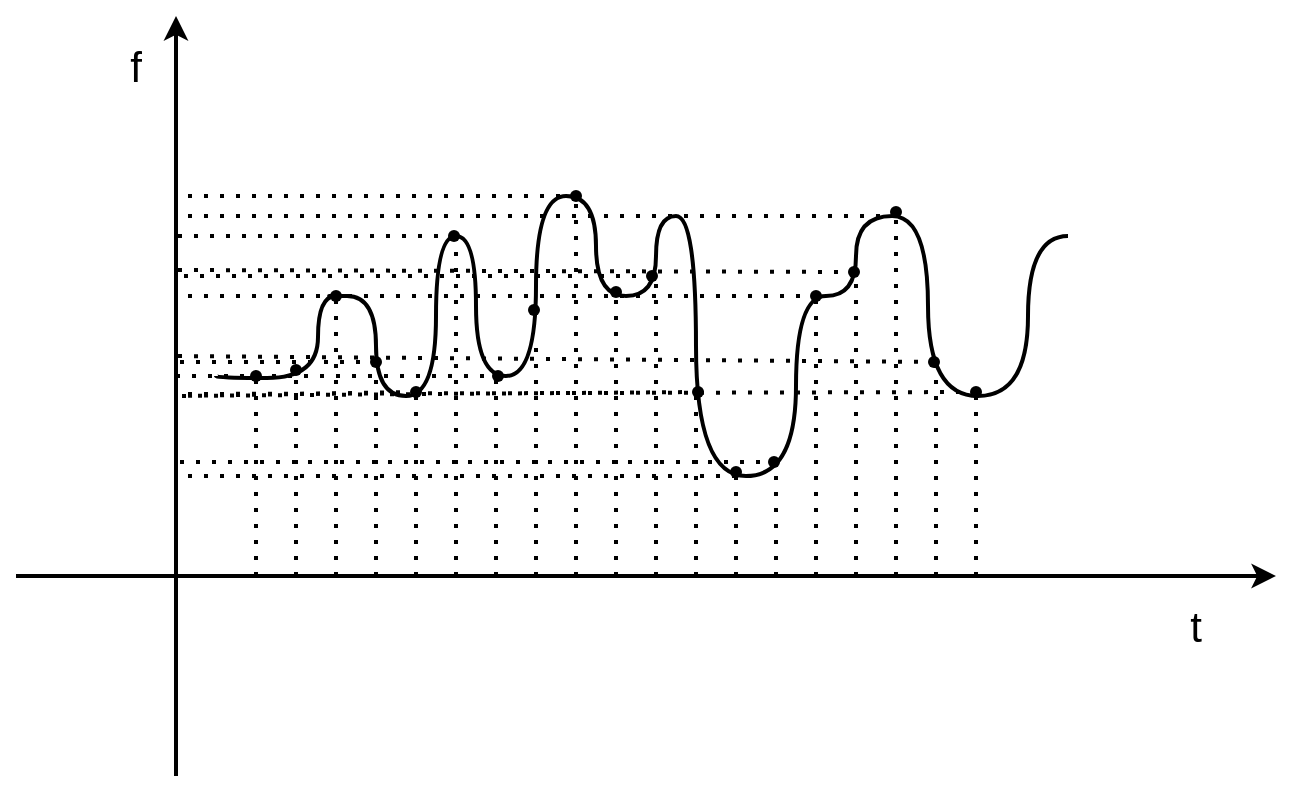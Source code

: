 <mxfile version="23.0.2" type="device">
  <diagram name="Page-1" id="CBSfPx6PASesNfvel1Dw">
    <mxGraphModel dx="2074" dy="1073" grid="1" gridSize="10" guides="1" tooltips="1" connect="1" arrows="1" fold="1" page="1" pageScale="1" pageWidth="850" pageHeight="1100" math="0" shadow="0">
      <root>
        <mxCell id="0" />
        <mxCell id="1" parent="0" />
        <mxCell id="R06cjU39807we7GColXo-1" value="" style="endArrow=classic;html=1;rounded=0;strokeWidth=2;" parent="1" edge="1">
          <mxGeometry width="50" height="50" relative="1" as="geometry">
            <mxPoint x="200" y="540" as="sourcePoint" />
            <mxPoint x="200" y="160" as="targetPoint" />
          </mxGeometry>
        </mxCell>
        <mxCell id="R06cjU39807we7GColXo-2" value="" style="endArrow=classic;html=1;rounded=0;strokeWidth=2;" parent="1" edge="1">
          <mxGeometry width="50" height="50" relative="1" as="geometry">
            <mxPoint x="120" y="440" as="sourcePoint" />
            <mxPoint x="750" y="440" as="targetPoint" />
          </mxGeometry>
        </mxCell>
        <mxCell id="R06cjU39807we7GColXo-5" value="" style="endArrow=none;dashed=1;html=1;dashPattern=1 3;strokeWidth=2;rounded=0;" parent="1" edge="1" source="TVk6Wk5t55_vwc32AVuu-6">
          <mxGeometry width="50" height="50" relative="1" as="geometry">
            <mxPoint x="240" y="440" as="sourcePoint" />
            <mxPoint x="240" y="340" as="targetPoint" />
          </mxGeometry>
        </mxCell>
        <mxCell id="R06cjU39807we7GColXo-9" value="" style="endArrow=none;dashed=1;html=1;dashPattern=1 3;strokeWidth=2;rounded=0;" parent="1" edge="1">
          <mxGeometry width="50" height="50" relative="1" as="geometry">
            <mxPoint x="320" y="440" as="sourcePoint" />
            <mxPoint x="320" y="350" as="targetPoint" />
          </mxGeometry>
        </mxCell>
        <mxCell id="R06cjU39807we7GColXo-11" value="" style="endArrow=none;dashed=1;html=1;dashPattern=1 3;strokeWidth=2;rounded=0;" parent="1" edge="1">
          <mxGeometry width="50" height="50" relative="1" as="geometry">
            <mxPoint x="360" y="440" as="sourcePoint" />
            <mxPoint x="360" y="340" as="targetPoint" />
          </mxGeometry>
        </mxCell>
        <mxCell id="R06cjU39807we7GColXo-12" value="" style="endArrow=none;dashed=1;html=1;dashPattern=1 3;strokeWidth=2;rounded=0;" parent="1" edge="1" source="TVk6Wk5t55_vwc32AVuu-18">
          <mxGeometry width="50" height="50" relative="1" as="geometry">
            <mxPoint x="440" y="290" as="sourcePoint" />
            <mxPoint x="200" y="290" as="targetPoint" />
          </mxGeometry>
        </mxCell>
        <mxCell id="R06cjU39807we7GColXo-14" value="" style="endArrow=none;dashed=1;html=1;dashPattern=1 3;strokeWidth=2;rounded=0;" parent="1" edge="1">
          <mxGeometry width="50" height="50" relative="1" as="geometry">
            <mxPoint x="440" y="440" as="sourcePoint" />
            <mxPoint x="440" y="290" as="targetPoint" />
          </mxGeometry>
        </mxCell>
        <mxCell id="R06cjU39807we7GColXo-15" value="" style="endArrow=none;dashed=1;html=1;dashPattern=1 3;strokeWidth=2;rounded=0;" parent="1" edge="1">
          <mxGeometry width="50" height="50" relative="1" as="geometry">
            <mxPoint x="400" y="250" as="sourcePoint" />
            <mxPoint x="200" y="250" as="targetPoint" />
          </mxGeometry>
        </mxCell>
        <mxCell id="R06cjU39807we7GColXo-16" value="" style="endArrow=none;dashed=1;html=1;dashPattern=1 3;strokeWidth=2;rounded=0;" parent="1" edge="1">
          <mxGeometry width="50" height="50" relative="1" as="geometry">
            <mxPoint x="354" y="340" as="sourcePoint" />
            <mxPoint x="200" y="340" as="targetPoint" />
          </mxGeometry>
        </mxCell>
        <mxCell id="R06cjU39807we7GColXo-17" value="" style="endArrow=none;dashed=1;html=1;dashPattern=1 3;strokeWidth=2;rounded=0;" parent="1" edge="1">
          <mxGeometry width="50" height="50" relative="1" as="geometry">
            <mxPoint x="480" y="440" as="sourcePoint" />
            <mxPoint x="480" y="390" as="targetPoint" />
          </mxGeometry>
        </mxCell>
        <mxCell id="R06cjU39807we7GColXo-18" value="" style="endArrow=none;dashed=1;html=1;dashPattern=1 3;strokeWidth=2;rounded=0;" parent="1" edge="1">
          <mxGeometry width="50" height="50" relative="1" as="geometry">
            <mxPoint x="480" y="390" as="sourcePoint" />
            <mxPoint x="200" y="390" as="targetPoint" />
          </mxGeometry>
        </mxCell>
        <mxCell id="R06cjU39807we7GColXo-19" value="" style="endArrow=none;dashed=1;html=1;dashPattern=1 3;strokeWidth=2;rounded=0;" parent="1" edge="1">
          <mxGeometry width="50" height="50" relative="1" as="geometry">
            <mxPoint x="520" y="440" as="sourcePoint" />
            <mxPoint x="520" y="300" as="targetPoint" />
          </mxGeometry>
        </mxCell>
        <mxCell id="R06cjU39807we7GColXo-20" value="" style="endArrow=none;dashed=1;html=1;dashPattern=1 3;strokeWidth=2;rounded=0;" parent="1" edge="1">
          <mxGeometry width="50" height="50" relative="1" as="geometry">
            <mxPoint x="520" y="300" as="sourcePoint" />
            <mxPoint x="200" y="300" as="targetPoint" />
          </mxGeometry>
        </mxCell>
        <mxCell id="R06cjU39807we7GColXo-21" value="" style="endArrow=none;dashed=1;html=1;dashPattern=1 3;strokeWidth=2;rounded=0;" parent="1" edge="1">
          <mxGeometry width="50" height="50" relative="1" as="geometry">
            <mxPoint x="560" y="440" as="sourcePoint" />
            <mxPoint x="560" y="260" as="targetPoint" />
          </mxGeometry>
        </mxCell>
        <mxCell id="R06cjU39807we7GColXo-22" value="" style="endArrow=none;dashed=1;html=1;dashPattern=1 3;strokeWidth=2;rounded=0;" parent="1" edge="1">
          <mxGeometry width="50" height="50" relative="1" as="geometry">
            <mxPoint x="560" y="260" as="sourcePoint" />
            <mxPoint x="200" y="260" as="targetPoint" />
          </mxGeometry>
        </mxCell>
        <mxCell id="R06cjU39807we7GColXo-23" value="" style="endArrow=none;dashed=1;html=1;dashPattern=1 3;strokeWidth=2;rounded=0;" parent="1" edge="1">
          <mxGeometry width="50" height="50" relative="1" as="geometry">
            <mxPoint x="600" y="440" as="sourcePoint" />
            <mxPoint x="600" y="350" as="targetPoint" />
          </mxGeometry>
        </mxCell>
        <mxCell id="R06cjU39807we7GColXo-25" value="&lt;h4&gt;&lt;span style=&quot;font-weight: normal;&quot;&gt;&lt;font style=&quot;font-size: 21px;&quot;&gt;f&lt;/font&gt;&lt;/span&gt;&lt;/h4&gt;" style="text;html=1;strokeColor=none;fillColor=none;align=center;verticalAlign=middle;whiteSpace=wrap;rounded=0;" parent="1" vertex="1">
          <mxGeometry x="150" y="170" width="60" height="30" as="geometry" />
        </mxCell>
        <mxCell id="R06cjU39807we7GColXo-26" value="&lt;h4&gt;&lt;span style=&quot;font-weight: normal;&quot;&gt;&lt;font style=&quot;font-size: 21px;&quot;&gt;t&lt;/font&gt;&lt;/span&gt;&lt;/h4&gt;" style="text;html=1;strokeColor=none;fillColor=none;align=center;verticalAlign=middle;whiteSpace=wrap;rounded=0;" parent="1" vertex="1">
          <mxGeometry x="680" y="450" width="60" height="30" as="geometry" />
        </mxCell>
        <mxCell id="R06cjU39807we7GColXo-35" value="" style="endArrow=none;dashed=1;html=1;dashPattern=1 3;strokeWidth=2;rounded=0;" parent="1" edge="1">
          <mxGeometry width="50" height="50" relative="1" as="geometry">
            <mxPoint x="280" y="440" as="sourcePoint" />
            <mxPoint x="280" y="300" as="targetPoint" />
          </mxGeometry>
        </mxCell>
        <mxCell id="R06cjU39807we7GColXo-38" value="" style="endArrow=none;dashed=1;html=1;dashPattern=1 3;strokeWidth=2;rounded=0;" parent="1" edge="1">
          <mxGeometry width="50" height="50" relative="1" as="geometry">
            <mxPoint x="400" y="440" as="sourcePoint" />
            <mxPoint x="400" y="250" as="targetPoint" />
          </mxGeometry>
        </mxCell>
        <mxCell id="TVk6Wk5t55_vwc32AVuu-1" value="" style="curved=1;endArrow=none;html=1;rounded=0;edgeStyle=orthogonalEdgeStyle;endFill=0;strokeWidth=2;" edge="1" parent="1" source="TVk6Wk5t55_vwc32AVuu-8">
          <mxGeometry width="50" height="50" relative="1" as="geometry">
            <mxPoint x="220" y="340" as="sourcePoint" />
            <mxPoint x="646" y="270" as="targetPoint" />
            <Array as="points">
              <mxPoint x="271" y="300" />
              <mxPoint x="300" y="300" />
              <mxPoint x="300" y="350" />
              <mxPoint x="330" y="350" />
              <mxPoint x="330" y="270" />
              <mxPoint x="350" y="270" />
              <mxPoint x="350" y="340" />
              <mxPoint x="380" y="340" />
              <mxPoint x="380" y="250" />
              <mxPoint x="410" y="250" />
              <mxPoint x="410" y="300" />
              <mxPoint x="440" y="300" />
              <mxPoint x="440" y="260" />
              <mxPoint x="460" y="260" />
              <mxPoint x="460" y="390" />
              <mxPoint x="510" y="390" />
              <mxPoint x="510" y="300" />
              <mxPoint x="540" y="300" />
              <mxPoint x="540" y="260" />
              <mxPoint x="576" y="260" />
              <mxPoint x="576" y="350" />
              <mxPoint x="626" y="350" />
              <mxPoint x="626" y="270" />
            </Array>
          </mxGeometry>
        </mxCell>
        <mxCell id="TVk6Wk5t55_vwc32AVuu-7" value="" style="endArrow=none;dashed=1;html=1;dashPattern=1 3;strokeWidth=2;rounded=0;" edge="1" parent="1" target="TVk6Wk5t55_vwc32AVuu-6">
          <mxGeometry width="50" height="50" relative="1" as="geometry">
            <mxPoint x="240" y="440" as="sourcePoint" />
            <mxPoint x="240" y="340" as="targetPoint" />
          </mxGeometry>
        </mxCell>
        <mxCell id="TVk6Wk5t55_vwc32AVuu-6" value="" style="shape=waypoint;sketch=0;fillStyle=solid;size=6;pointerEvents=1;points=[];fillColor=none;resizable=0;rotatable=0;perimeter=centerPerimeter;snapToPoint=1;" vertex="1" parent="1">
          <mxGeometry x="230" y="330" width="20" height="20" as="geometry" />
        </mxCell>
        <mxCell id="TVk6Wk5t55_vwc32AVuu-9" value="" style="curved=1;endArrow=none;html=1;rounded=0;edgeStyle=orthogonalEdgeStyle;endFill=0;strokeWidth=2;" edge="1" parent="1" target="TVk6Wk5t55_vwc32AVuu-8">
          <mxGeometry width="50" height="50" relative="1" as="geometry">
            <mxPoint x="220" y="340" as="sourcePoint" />
            <mxPoint x="646" y="270" as="targetPoint" />
            <Array as="points">
              <mxPoint x="220" y="341" />
              <mxPoint x="271" y="341" />
            </Array>
          </mxGeometry>
        </mxCell>
        <mxCell id="TVk6Wk5t55_vwc32AVuu-8" value="" style="shape=waypoint;sketch=0;fillStyle=solid;size=6;pointerEvents=1;points=[];fillColor=none;resizable=0;rotatable=0;perimeter=centerPerimeter;snapToPoint=1;" vertex="1" parent="1">
          <mxGeometry x="270" y="290" width="20" height="20" as="geometry" />
        </mxCell>
        <mxCell id="TVk6Wk5t55_vwc32AVuu-10" value="" style="shape=waypoint;sketch=0;fillStyle=solid;size=6;pointerEvents=1;points=[];fillColor=none;resizable=0;rotatable=0;perimeter=centerPerimeter;snapToPoint=1;" vertex="1" parent="1">
          <mxGeometry x="310" y="338" width="20" height="20" as="geometry" />
        </mxCell>
        <mxCell id="TVk6Wk5t55_vwc32AVuu-14" value="" style="endArrow=none;dashed=1;html=1;dashPattern=1 3;strokeWidth=2;rounded=0;" edge="1" parent="1" source="TVk6Wk5t55_vwc32AVuu-10">
          <mxGeometry width="50" height="50" relative="1" as="geometry">
            <mxPoint x="300" y="630" as="sourcePoint" />
            <mxPoint x="200" y="350" as="targetPoint" />
          </mxGeometry>
        </mxCell>
        <mxCell id="TVk6Wk5t55_vwc32AVuu-15" value="" style="shape=waypoint;sketch=0;fillStyle=solid;size=6;pointerEvents=1;points=[];fillColor=none;resizable=0;rotatable=0;perimeter=centerPerimeter;snapToPoint=1;" vertex="1" parent="1">
          <mxGeometry x="351" y="330" width="20" height="20" as="geometry" />
        </mxCell>
        <mxCell id="TVk6Wk5t55_vwc32AVuu-17" value="" style="shape=waypoint;sketch=0;fillStyle=solid;size=6;pointerEvents=1;points=[];fillColor=none;resizable=0;rotatable=0;perimeter=centerPerimeter;snapToPoint=1;" vertex="1" parent="1">
          <mxGeometry x="390" y="240" width="20" height="20" as="geometry" />
        </mxCell>
        <mxCell id="TVk6Wk5t55_vwc32AVuu-19" value="" style="endArrow=none;dashed=1;html=1;dashPattern=1 3;strokeWidth=2;rounded=0;" edge="1" parent="1" target="TVk6Wk5t55_vwc32AVuu-18">
          <mxGeometry width="50" height="50" relative="1" as="geometry">
            <mxPoint x="440" y="290" as="sourcePoint" />
            <mxPoint x="200" y="290" as="targetPoint" />
          </mxGeometry>
        </mxCell>
        <mxCell id="TVk6Wk5t55_vwc32AVuu-18" value="" style="shape=waypoint;sketch=0;fillStyle=solid;size=6;pointerEvents=1;points=[];fillColor=none;resizable=0;rotatable=0;perimeter=centerPerimeter;snapToPoint=1;" vertex="1" parent="1">
          <mxGeometry x="428" y="280" width="20" height="20" as="geometry" />
        </mxCell>
        <mxCell id="TVk6Wk5t55_vwc32AVuu-20" value="" style="shape=waypoint;sketch=0;fillStyle=solid;size=6;pointerEvents=1;points=[];fillColor=none;resizable=0;rotatable=0;perimeter=centerPerimeter;snapToPoint=1;" vertex="1" parent="1">
          <mxGeometry x="470" y="378" width="20" height="20" as="geometry" />
        </mxCell>
        <mxCell id="TVk6Wk5t55_vwc32AVuu-21" value="" style="shape=waypoint;sketch=0;fillStyle=solid;size=6;pointerEvents=1;points=[];fillColor=none;resizable=0;rotatable=0;perimeter=centerPerimeter;snapToPoint=1;" vertex="1" parent="1">
          <mxGeometry x="510" y="290" width="20" height="20" as="geometry" />
        </mxCell>
        <mxCell id="TVk6Wk5t55_vwc32AVuu-22" value="" style="shape=waypoint;sketch=0;fillStyle=solid;size=6;pointerEvents=1;points=[];fillColor=none;resizable=0;rotatable=0;perimeter=centerPerimeter;snapToPoint=1;" vertex="1" parent="1">
          <mxGeometry x="550" y="248" width="20" height="20" as="geometry" />
        </mxCell>
        <mxCell id="TVk6Wk5t55_vwc32AVuu-23" value="" style="shape=waypoint;sketch=0;fillStyle=solid;size=6;pointerEvents=1;points=[];fillColor=none;resizable=0;rotatable=0;perimeter=centerPerimeter;snapToPoint=1;" vertex="1" parent="1">
          <mxGeometry x="590" y="338" width="20" height="20" as="geometry" />
        </mxCell>
        <mxCell id="TVk6Wk5t55_vwc32AVuu-24" value="" style="endArrow=none;dashed=1;html=1;dashPattern=1 3;strokeWidth=2;rounded=0;" edge="1" parent="1">
          <mxGeometry width="50" height="50" relative="1" as="geometry">
            <mxPoint x="260" y="440" as="sourcePoint" />
            <mxPoint x="260" y="340" as="targetPoint" />
          </mxGeometry>
        </mxCell>
        <mxCell id="TVk6Wk5t55_vwc32AVuu-25" value="" style="shape=waypoint;sketch=0;fillStyle=solid;size=6;pointerEvents=1;points=[];fillColor=none;resizable=0;rotatable=0;perimeter=centerPerimeter;snapToPoint=1;" vertex="1" parent="1">
          <mxGeometry x="250" y="327" width="20" height="20" as="geometry" />
        </mxCell>
        <mxCell id="TVk6Wk5t55_vwc32AVuu-26" value="" style="shape=waypoint;sketch=0;fillStyle=solid;size=6;pointerEvents=1;points=[];fillColor=none;resizable=0;rotatable=0;perimeter=centerPerimeter;snapToPoint=1;" vertex="1" parent="1">
          <mxGeometry x="290" y="323" width="20" height="20" as="geometry" />
        </mxCell>
        <mxCell id="TVk6Wk5t55_vwc32AVuu-27" value="" style="endArrow=none;dashed=1;html=1;dashPattern=1 3;strokeWidth=2;rounded=0;" edge="1" parent="1">
          <mxGeometry width="50" height="50" relative="1" as="geometry">
            <mxPoint x="300" y="440" as="sourcePoint" />
            <mxPoint x="300" y="340" as="targetPoint" />
          </mxGeometry>
        </mxCell>
        <mxCell id="TVk6Wk5t55_vwc32AVuu-28" value="" style="endArrow=none;dashed=1;html=1;dashPattern=1 3;strokeWidth=2;rounded=0;" edge="1" parent="1">
          <mxGeometry width="50" height="50" relative="1" as="geometry">
            <mxPoint x="340" y="270" as="sourcePoint" />
            <mxPoint x="340" y="440" as="targetPoint" />
          </mxGeometry>
        </mxCell>
        <mxCell id="TVk6Wk5t55_vwc32AVuu-29" value="" style="shape=waypoint;sketch=0;fillStyle=solid;size=6;pointerEvents=1;points=[];fillColor=none;resizable=0;rotatable=0;perimeter=centerPerimeter;snapToPoint=1;" vertex="1" parent="1">
          <mxGeometry x="329" y="260" width="20" height="20" as="geometry" />
        </mxCell>
        <mxCell id="TVk6Wk5t55_vwc32AVuu-32" value="" style="endArrow=none;dashed=1;html=1;dashPattern=1 3;strokeWidth=2;rounded=0;" edge="1" parent="1">
          <mxGeometry width="50" height="50" relative="1" as="geometry">
            <mxPoint x="380" y="440" as="sourcePoint" />
            <mxPoint x="380" y="320" as="targetPoint" />
          </mxGeometry>
        </mxCell>
        <mxCell id="TVk6Wk5t55_vwc32AVuu-33" value="" style="shape=waypoint;sketch=0;fillStyle=solid;size=6;pointerEvents=1;points=[];fillColor=none;resizable=0;rotatable=0;perimeter=centerPerimeter;snapToPoint=1;" vertex="1" parent="1">
          <mxGeometry x="369" y="297" width="20" height="20" as="geometry" />
        </mxCell>
        <mxCell id="TVk6Wk5t55_vwc32AVuu-34" value="" style="endArrow=none;dashed=1;html=1;dashPattern=1 3;strokeWidth=2;rounded=0;" edge="1" parent="1">
          <mxGeometry width="50" height="50" relative="1" as="geometry">
            <mxPoint x="420" y="440" as="sourcePoint" />
            <mxPoint x="420" y="300" as="targetPoint" />
          </mxGeometry>
        </mxCell>
        <mxCell id="TVk6Wk5t55_vwc32AVuu-35" value="" style="shape=waypoint;sketch=0;fillStyle=solid;size=6;pointerEvents=1;points=[];fillColor=none;resizable=0;rotatable=0;perimeter=centerPerimeter;snapToPoint=1;" vertex="1" parent="1">
          <mxGeometry x="410" y="288" width="20" height="20" as="geometry" />
        </mxCell>
        <mxCell id="TVk6Wk5t55_vwc32AVuu-36" value="" style="endArrow=none;dashed=1;html=1;dashPattern=1 3;strokeWidth=2;rounded=0;" edge="1" parent="1">
          <mxGeometry width="50" height="50" relative="1" as="geometry">
            <mxPoint x="460" y="440" as="sourcePoint" />
            <mxPoint x="460" y="350" as="targetPoint" />
          </mxGeometry>
        </mxCell>
        <mxCell id="TVk6Wk5t55_vwc32AVuu-37" value="" style="shape=waypoint;sketch=0;fillStyle=solid;size=6;pointerEvents=1;points=[];fillColor=none;resizable=0;rotatable=0;perimeter=centerPerimeter;snapToPoint=1;" vertex="1" parent="1">
          <mxGeometry x="451" y="338" width="20" height="20" as="geometry" />
        </mxCell>
        <mxCell id="TVk6Wk5t55_vwc32AVuu-38" value="" style="shape=waypoint;sketch=0;fillStyle=solid;size=6;pointerEvents=1;points=[];fillColor=none;resizable=0;rotatable=0;perimeter=centerPerimeter;snapToPoint=1;" vertex="1" parent="1">
          <mxGeometry x="489" y="373" width="20" height="20" as="geometry" />
        </mxCell>
        <mxCell id="TVk6Wk5t55_vwc32AVuu-39" value="" style="endArrow=none;dashed=1;html=1;dashPattern=1 3;strokeWidth=2;rounded=0;" edge="1" parent="1">
          <mxGeometry width="50" height="50" relative="1" as="geometry">
            <mxPoint x="500" y="440" as="sourcePoint" />
            <mxPoint x="500" y="380" as="targetPoint" />
          </mxGeometry>
        </mxCell>
        <mxCell id="TVk6Wk5t55_vwc32AVuu-40" value="" style="endArrow=none;dashed=1;html=1;dashPattern=1 3;strokeWidth=2;rounded=0;" edge="1" parent="1">
          <mxGeometry width="50" height="50" relative="1" as="geometry">
            <mxPoint x="540" y="440" as="sourcePoint" />
            <mxPoint x="540" y="280" as="targetPoint" />
          </mxGeometry>
        </mxCell>
        <mxCell id="TVk6Wk5t55_vwc32AVuu-41" value="" style="shape=waypoint;sketch=0;fillStyle=solid;size=6;pointerEvents=1;points=[];fillColor=none;resizable=0;rotatable=0;perimeter=centerPerimeter;snapToPoint=1;" vertex="1" parent="1">
          <mxGeometry x="529" y="278" width="20" height="20" as="geometry" />
        </mxCell>
        <mxCell id="TVk6Wk5t55_vwc32AVuu-42" value="" style="endArrow=none;dashed=1;html=1;dashPattern=1 3;strokeWidth=2;rounded=0;" edge="1" parent="1">
          <mxGeometry width="50" height="50" relative="1" as="geometry">
            <mxPoint x="580" y="440" as="sourcePoint" />
            <mxPoint x="580" y="330" as="targetPoint" />
          </mxGeometry>
        </mxCell>
        <mxCell id="TVk6Wk5t55_vwc32AVuu-43" value="" style="shape=waypoint;sketch=0;fillStyle=solid;size=6;pointerEvents=1;points=[];fillColor=none;resizable=0;rotatable=0;perimeter=centerPerimeter;snapToPoint=1;" vertex="1" parent="1">
          <mxGeometry x="569" y="323" width="20" height="20" as="geometry" />
        </mxCell>
        <mxCell id="TVk6Wk5t55_vwc32AVuu-44" value="" style="endArrow=none;dashed=1;html=1;dashPattern=1 3;strokeWidth=2;rounded=0;" edge="1" parent="1" source="TVk6Wk5t55_vwc32AVuu-26">
          <mxGeometry width="50" height="50" relative="1" as="geometry">
            <mxPoint x="270" y="580" as="sourcePoint" />
            <mxPoint x="200" y="333" as="targetPoint" />
          </mxGeometry>
        </mxCell>
        <mxCell id="TVk6Wk5t55_vwc32AVuu-45" value="" style="endArrow=none;dashed=1;html=1;dashPattern=1 3;strokeWidth=2;rounded=0;exitX=0.35;exitY=0.95;exitDx=0;exitDy=0;exitPerimeter=0;" edge="1" parent="1" source="TVk6Wk5t55_vwc32AVuu-29">
          <mxGeometry width="50" height="50" relative="1" as="geometry">
            <mxPoint x="310" y="600" as="sourcePoint" />
            <mxPoint x="200" y="270" as="targetPoint" />
          </mxGeometry>
        </mxCell>
        <mxCell id="TVk6Wk5t55_vwc32AVuu-46" value="" style="endArrow=none;dashed=1;html=1;dashPattern=1 3;strokeWidth=2;rounded=0;exitX=0.4;exitY=0.95;exitDx=0;exitDy=0;exitPerimeter=0;" edge="1" parent="1" source="TVk6Wk5t55_vwc32AVuu-37">
          <mxGeometry width="50" height="50" relative="1" as="geometry">
            <mxPoint x="490" y="590" as="sourcePoint" />
            <mxPoint x="200" y="350" as="targetPoint" />
          </mxGeometry>
        </mxCell>
        <mxCell id="TVk6Wk5t55_vwc32AVuu-47" value="" style="endArrow=none;dashed=1;html=1;dashPattern=1 3;strokeWidth=2;rounded=0;" edge="1" parent="1">
          <mxGeometry width="50" height="50" relative="1" as="geometry">
            <mxPoint x="500" y="383" as="sourcePoint" />
            <mxPoint x="200" y="383" as="targetPoint" />
          </mxGeometry>
        </mxCell>
        <mxCell id="TVk6Wk5t55_vwc32AVuu-48" value="" style="endArrow=none;dashed=1;html=1;dashPattern=1 3;strokeWidth=2;rounded=0;exitX=0.8;exitY=0.55;exitDx=0;exitDy=0;exitPerimeter=0;" edge="1" parent="1" source="TVk6Wk5t55_vwc32AVuu-41">
          <mxGeometry width="50" height="50" relative="1" as="geometry">
            <mxPoint x="530" y="570" as="sourcePoint" />
            <mxPoint x="200" y="287" as="targetPoint" />
          </mxGeometry>
        </mxCell>
        <mxCell id="TVk6Wk5t55_vwc32AVuu-49" value="" style="endArrow=none;dashed=1;html=1;dashPattern=1 3;strokeWidth=2;rounded=0;exitX=0.2;exitY=1;exitDx=0;exitDy=0;exitPerimeter=0;" edge="1" parent="1" source="TVk6Wk5t55_vwc32AVuu-43">
          <mxGeometry width="50" height="50" relative="1" as="geometry">
            <mxPoint x="410" y="570" as="sourcePoint" />
            <mxPoint x="200" y="330" as="targetPoint" />
          </mxGeometry>
        </mxCell>
        <mxCell id="TVk6Wk5t55_vwc32AVuu-50" value="" style="endArrow=none;dashed=1;html=1;dashPattern=1 3;strokeWidth=2;rounded=0;exitX=0.4;exitY=1;exitDx=0;exitDy=0;exitPerimeter=0;" edge="1" parent="1" source="TVk6Wk5t55_vwc32AVuu-23">
          <mxGeometry width="50" height="50" relative="1" as="geometry">
            <mxPoint x="420" y="610" as="sourcePoint" />
            <mxPoint x="200" y="349" as="targetPoint" />
          </mxGeometry>
        </mxCell>
      </root>
    </mxGraphModel>
  </diagram>
</mxfile>
